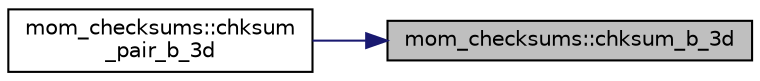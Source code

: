 digraph "mom_checksums::chksum_b_3d"
{
 // INTERACTIVE_SVG=YES
 // LATEX_PDF_SIZE
  edge [fontname="Helvetica",fontsize="10",labelfontname="Helvetica",labelfontsize="10"];
  node [fontname="Helvetica",fontsize="10",shape=record];
  rankdir="RL";
  Node1 [label="mom_checksums::chksum_b_3d",height=0.2,width=0.4,color="black", fillcolor="grey75", style="filled", fontcolor="black",tooltip="Checksums a 3d array staggered at corner points."];
  Node1 -> Node2 [dir="back",color="midnightblue",fontsize="10",style="solid",fontname="Helvetica"];
  Node2 [label="mom_checksums::chksum\l_pair_b_3d",height=0.2,width=0.4,color="black", fillcolor="white", style="filled",URL="$namespacemom__checksums.html#a5b80a1eab30e07bd0d8ac6756807aac0",tooltip="Checksums on a pair of 3d arrays staggered at q-points."];
}

